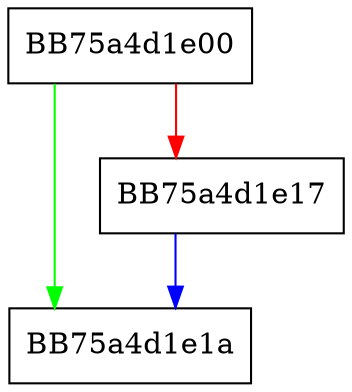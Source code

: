 digraph countFinalize {
  node [shape="box"];
  graph [splines=ortho];
  BB75a4d1e00 -> BB75a4d1e1a [color="green"];
  BB75a4d1e00 -> BB75a4d1e17 [color="red"];
  BB75a4d1e17 -> BB75a4d1e1a [color="blue"];
}
